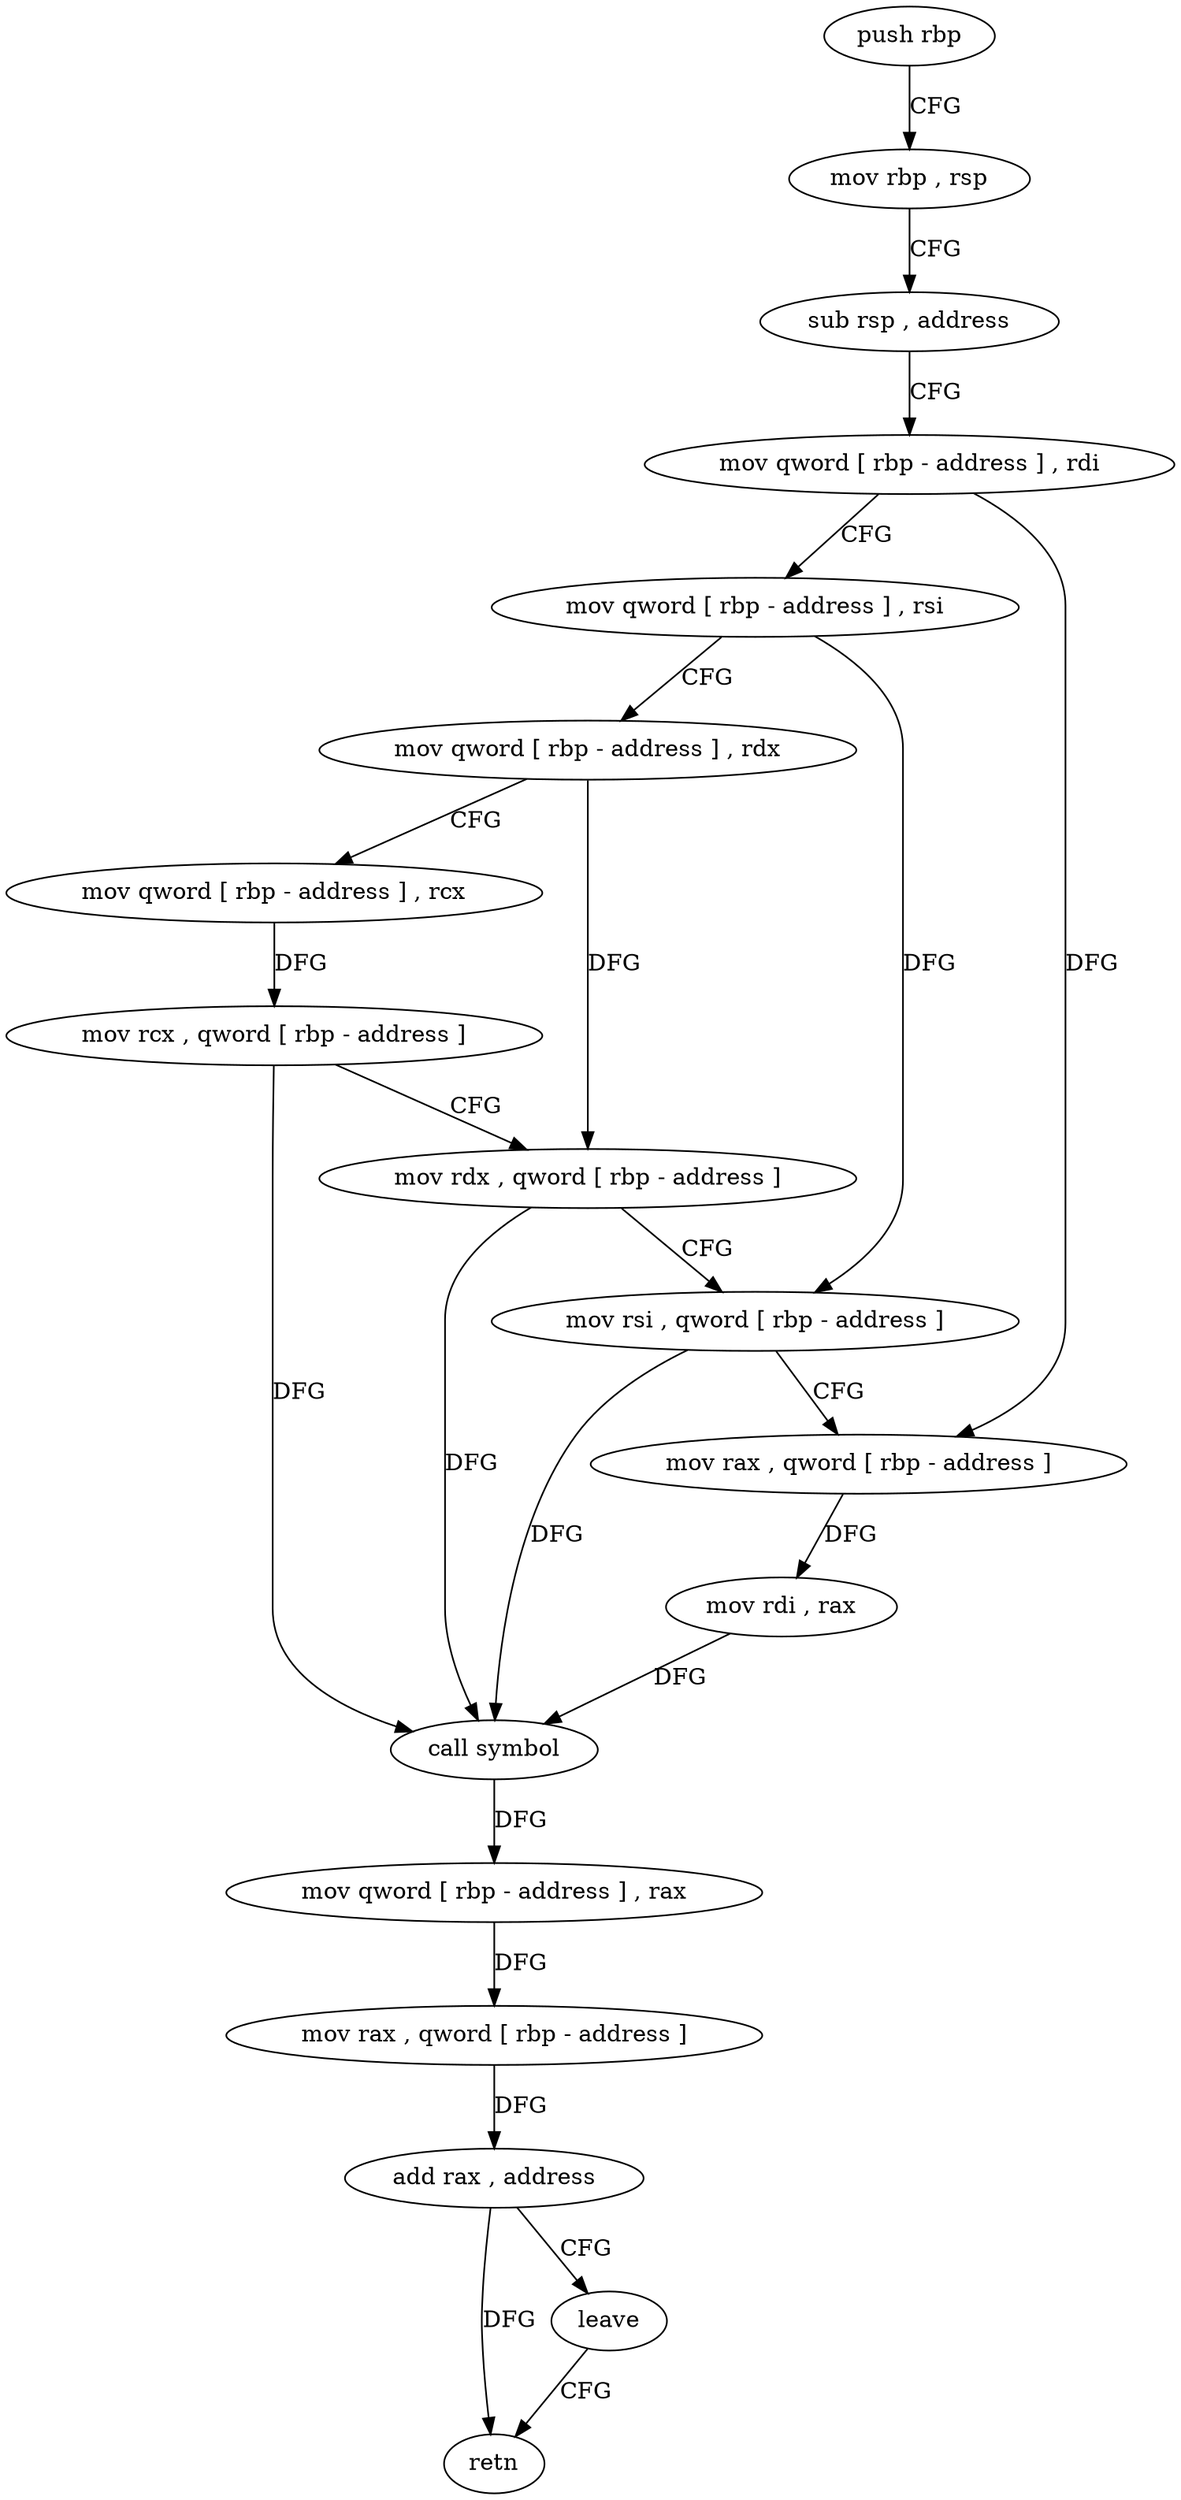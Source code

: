 digraph "func" {
"192916" [label = "push rbp" ]
"192917" [label = "mov rbp , rsp" ]
"192920" [label = "sub rsp , address" ]
"192924" [label = "mov qword [ rbp - address ] , rdi" ]
"192928" [label = "mov qword [ rbp - address ] , rsi" ]
"192932" [label = "mov qword [ rbp - address ] , rdx" ]
"192936" [label = "mov qword [ rbp - address ] , rcx" ]
"192940" [label = "mov rcx , qword [ rbp - address ]" ]
"192944" [label = "mov rdx , qword [ rbp - address ]" ]
"192948" [label = "mov rsi , qword [ rbp - address ]" ]
"192952" [label = "mov rax , qword [ rbp - address ]" ]
"192956" [label = "mov rdi , rax" ]
"192959" [label = "call symbol" ]
"192964" [label = "mov qword [ rbp - address ] , rax" ]
"192968" [label = "mov rax , qword [ rbp - address ]" ]
"192972" [label = "add rax , address" ]
"192976" [label = "leave" ]
"192977" [label = "retn" ]
"192916" -> "192917" [ label = "CFG" ]
"192917" -> "192920" [ label = "CFG" ]
"192920" -> "192924" [ label = "CFG" ]
"192924" -> "192928" [ label = "CFG" ]
"192924" -> "192952" [ label = "DFG" ]
"192928" -> "192932" [ label = "CFG" ]
"192928" -> "192948" [ label = "DFG" ]
"192932" -> "192936" [ label = "CFG" ]
"192932" -> "192944" [ label = "DFG" ]
"192936" -> "192940" [ label = "DFG" ]
"192940" -> "192944" [ label = "CFG" ]
"192940" -> "192959" [ label = "DFG" ]
"192944" -> "192948" [ label = "CFG" ]
"192944" -> "192959" [ label = "DFG" ]
"192948" -> "192952" [ label = "CFG" ]
"192948" -> "192959" [ label = "DFG" ]
"192952" -> "192956" [ label = "DFG" ]
"192956" -> "192959" [ label = "DFG" ]
"192959" -> "192964" [ label = "DFG" ]
"192964" -> "192968" [ label = "DFG" ]
"192968" -> "192972" [ label = "DFG" ]
"192972" -> "192976" [ label = "CFG" ]
"192972" -> "192977" [ label = "DFG" ]
"192976" -> "192977" [ label = "CFG" ]
}
